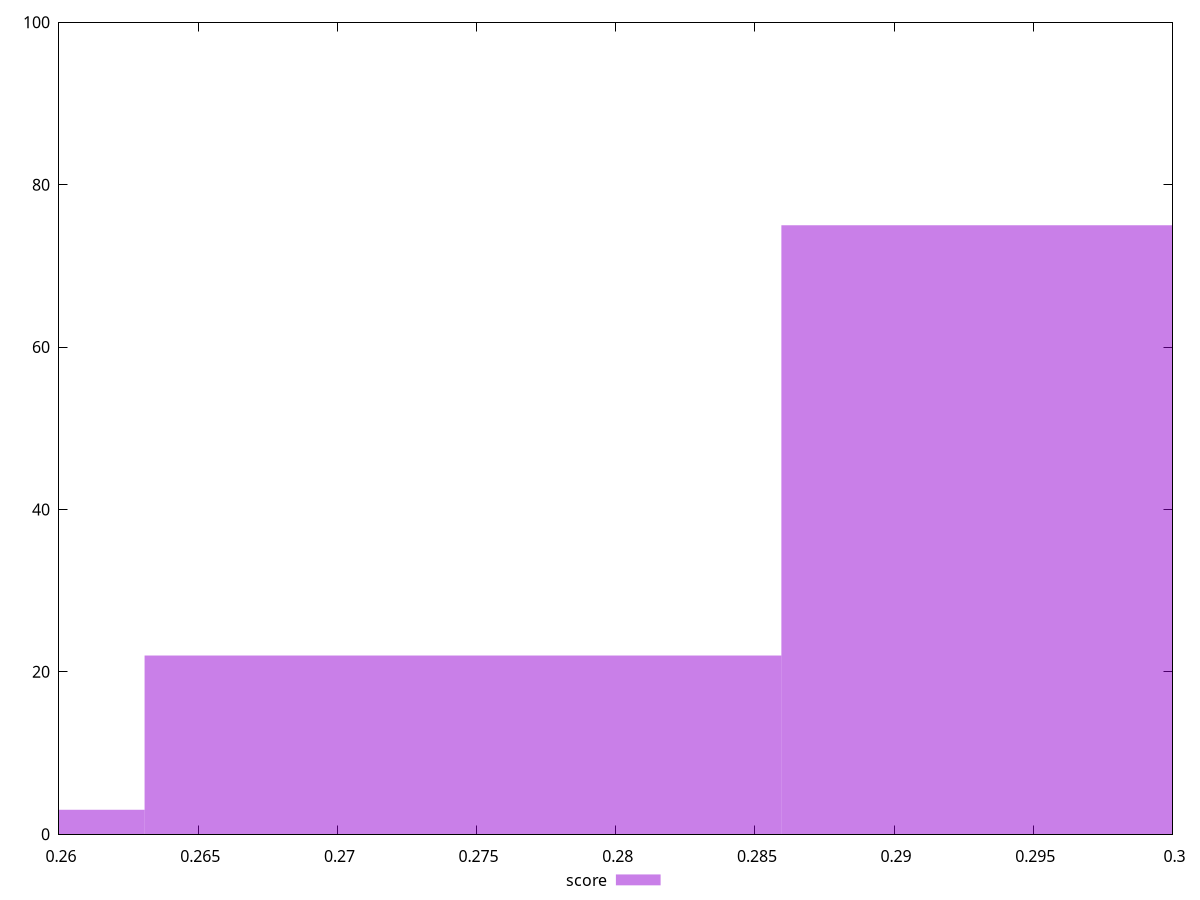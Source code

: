 reset

$score <<EOF
0.2745118831426627 22
0.2973878734045513 75
0.2516358928807742 3
EOF

set key outside below
set boxwidth 0.022875990261888562
set xrange [0.26:0.3]
set yrange [0:100]
set trange [0:100]
set style fill transparent solid 0.5 noborder
set terminal svg size 640, 490 enhanced background rgb 'white'
set output "report_00018_2021-02-10T15-25-16.877Z/uses-text-compression/samples/pages+cached+noadtech+nomedia/score/histogram.svg"

plot $score title "score" with boxes

reset
